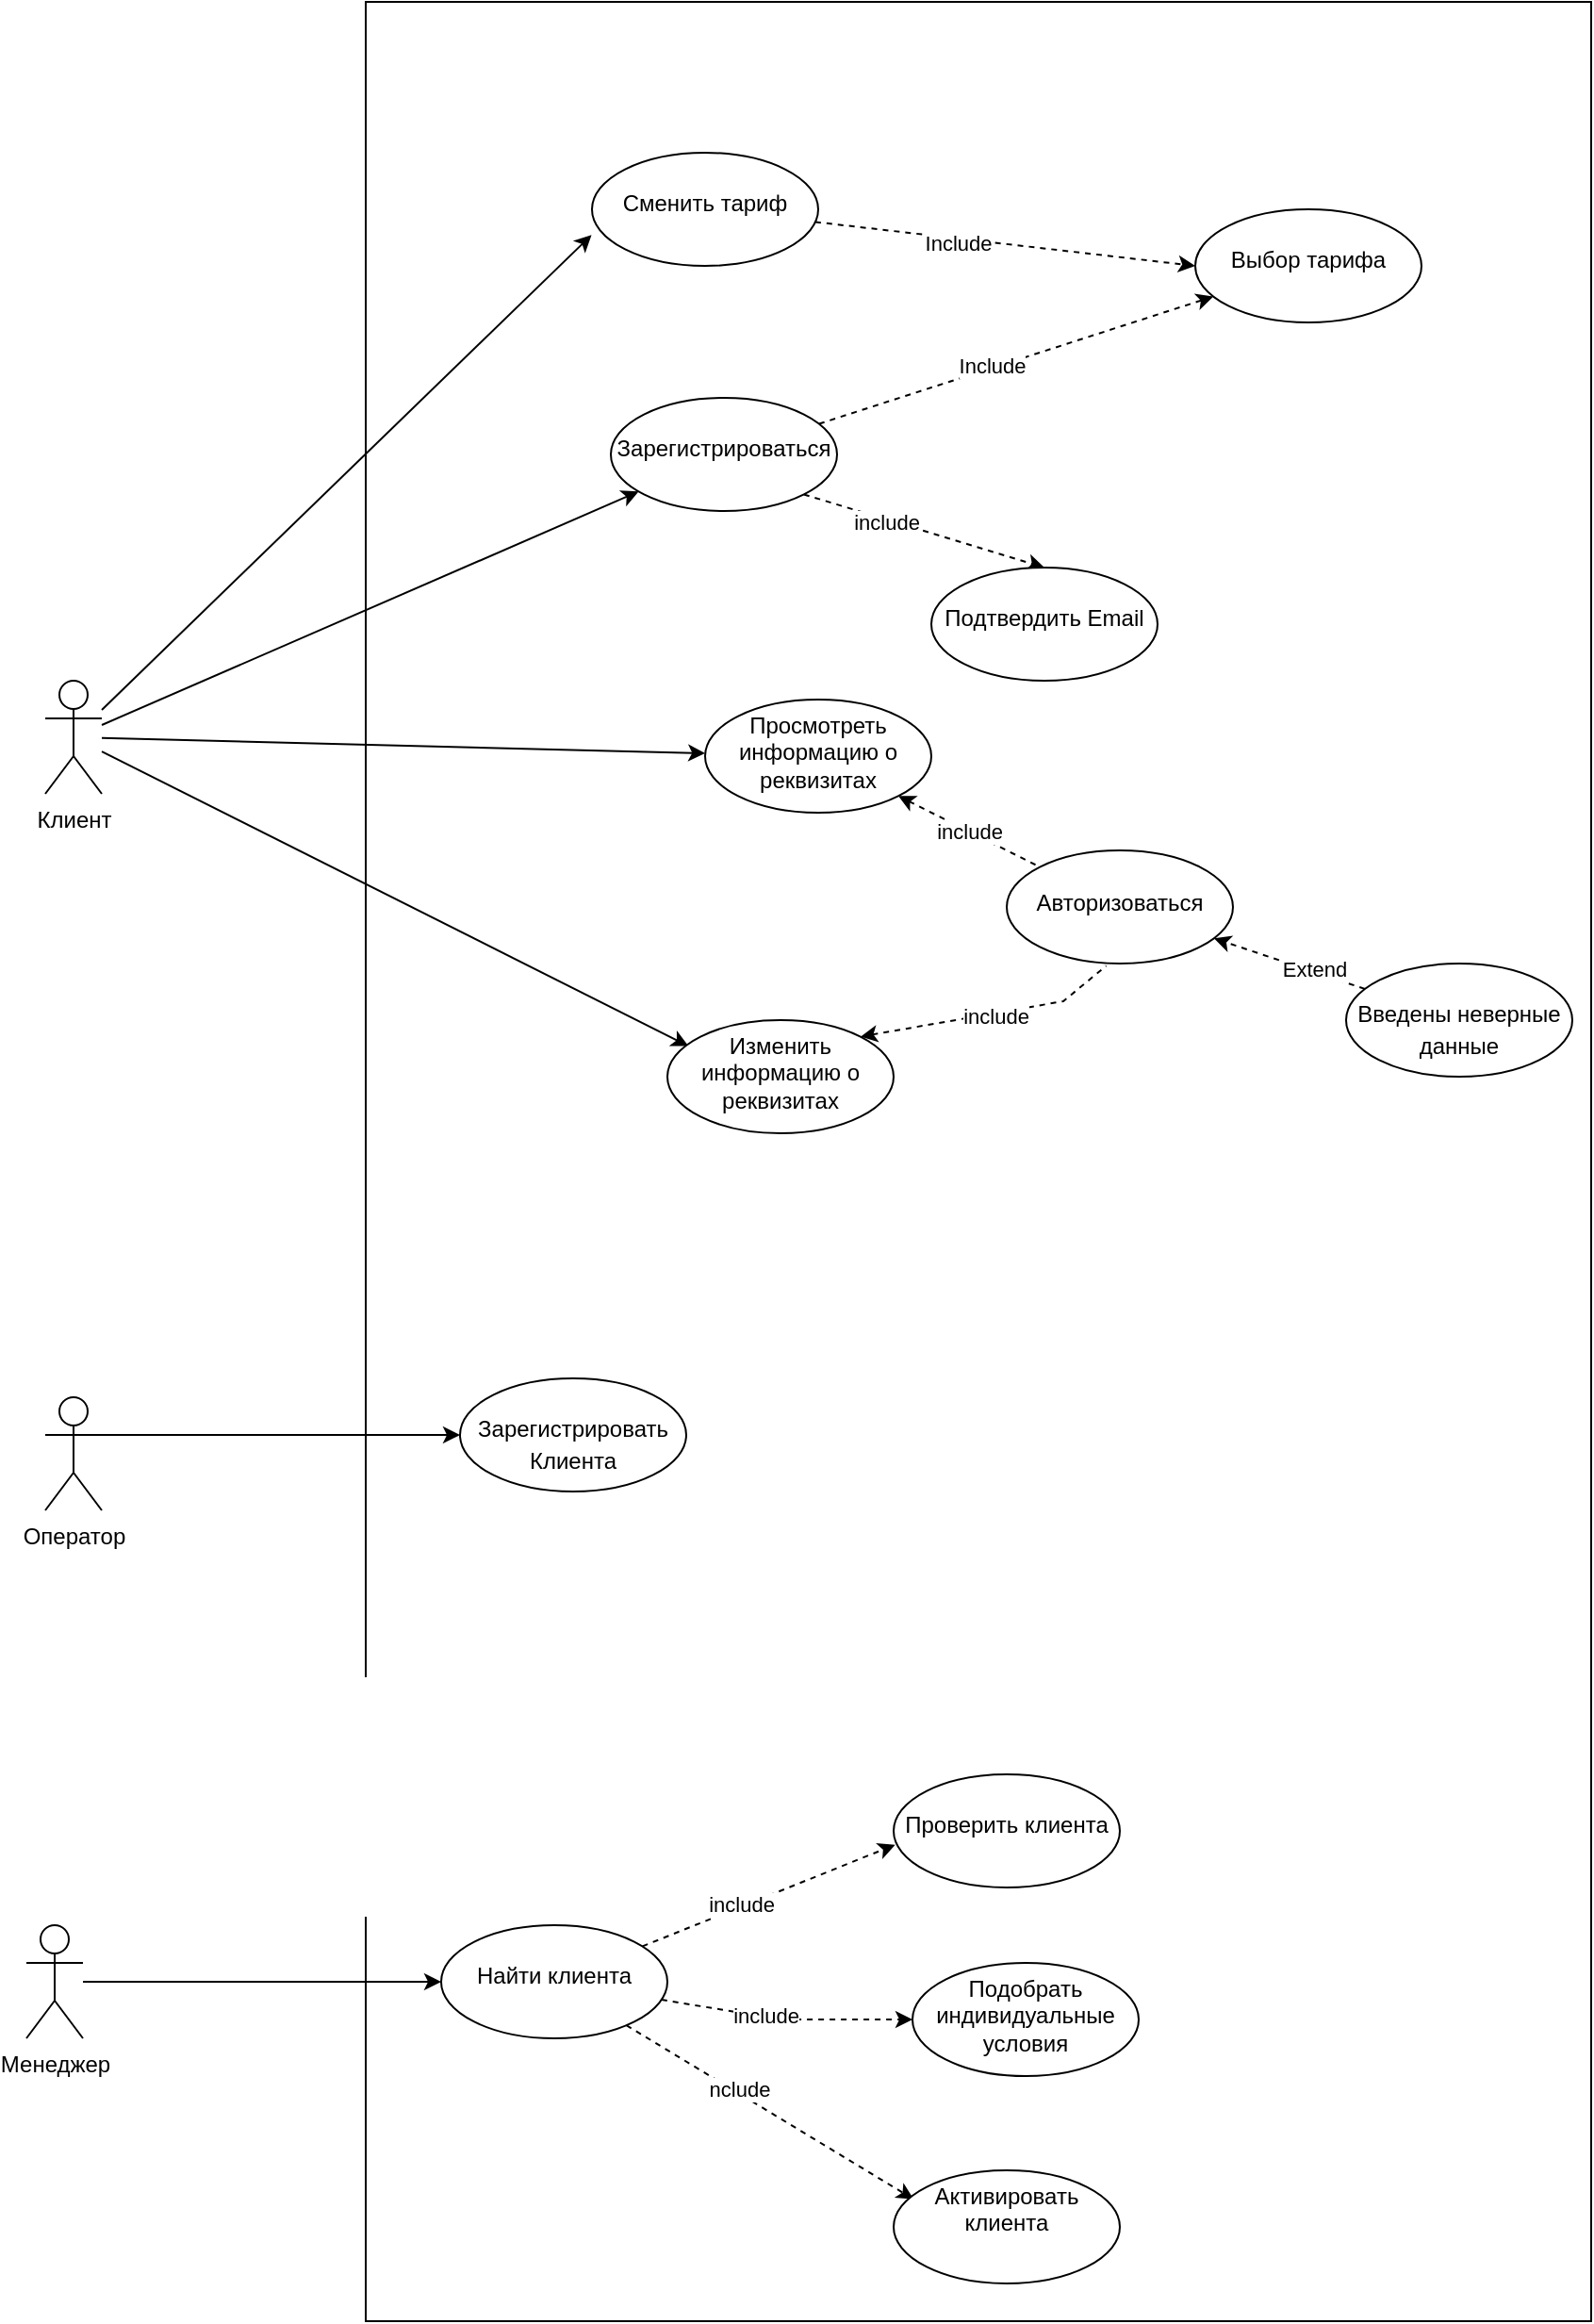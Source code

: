 <mxfile version="17.1.2" type="device"><diagram id="a9EXYD2ulg1YJIizIpeU" name="Page-1"><mxGraphModel dx="2036" dy="1723" grid="1" gridSize="10" guides="1" tooltips="1" connect="1" arrows="1" fold="1" page="1" pageScale="1" pageWidth="827" pageHeight="1169" math="0" shadow="0"><root><mxCell id="0"/><mxCell id="1" parent="0"/><mxCell id="Yv0VqOIOG-ZcNET3ubHc-78" value="" style="rounded=0;whiteSpace=wrap;html=1;" parent="1" vertex="1"><mxGeometry x="150" y="-170" width="650" height="1230" as="geometry"/></mxCell><mxCell id="Yv0VqOIOG-ZcNET3ubHc-3" value="" style="rounded=0;orthogonalLoop=1;jettySize=auto;html=1;" parent="1" source="Yv0VqOIOG-ZcNET3ubHc-1" target="Yv0VqOIOG-ZcNET3ubHc-2" edge="1"><mxGeometry relative="1" as="geometry"/></mxCell><mxCell id="Yv0VqOIOG-ZcNET3ubHc-23" style="edgeStyle=none;rounded=0;orthogonalLoop=1;jettySize=auto;html=1;entryX=0.093;entryY=0.23;entryDx=0;entryDy=0;entryPerimeter=0;" parent="1" source="Yv0VqOIOG-ZcNET3ubHc-1" target="Yv0VqOIOG-ZcNET3ubHc-26" edge="1"><mxGeometry relative="1" as="geometry"><mxPoint x="260" y="320" as="targetPoint"/></mxGeometry></mxCell><mxCell id="Yv0VqOIOG-ZcNET3ubHc-25" value="" style="edgeStyle=none;rounded=0;orthogonalLoop=1;jettySize=auto;html=1;" parent="1" source="Yv0VqOIOG-ZcNET3ubHc-1" target="Yv0VqOIOG-ZcNET3ubHc-37" edge="1"><mxGeometry relative="1" as="geometry"><mxPoint x="330" y="210" as="targetPoint"/></mxGeometry></mxCell><mxCell id="Yv0VqOIOG-ZcNET3ubHc-57" style="edgeStyle=none;rounded=0;orthogonalLoop=1;jettySize=auto;html=1;entryX=-0.002;entryY=0.727;entryDx=0;entryDy=0;entryPerimeter=0;endArrow=classic;endFill=1;" parent="1" source="Yv0VqOIOG-ZcNET3ubHc-1" target="Yv0VqOIOG-ZcNET3ubHc-55" edge="1"><mxGeometry relative="1" as="geometry"/></mxCell><mxCell id="Yv0VqOIOG-ZcNET3ubHc-1" value="Клиент" style="shape=umlActor;verticalLabelPosition=bottom;verticalAlign=top;html=1;outlineConnect=0;" parent="1" vertex="1"><mxGeometry x="-20" y="190" width="30" height="60" as="geometry"/></mxCell><mxCell id="Yv0VqOIOG-ZcNET3ubHc-31" style="edgeStyle=none;rounded=0;orthogonalLoop=1;jettySize=auto;html=1;exitX=1;exitY=1;exitDx=0;exitDy=0;entryX=0.5;entryY=0;entryDx=0;entryDy=0;dashed=1;endArrow=classic;endFill=1;" parent="1" source="Yv0VqOIOG-ZcNET3ubHc-2" target="Yv0VqOIOG-ZcNET3ubHc-22" edge="1"><mxGeometry relative="1" as="geometry"/></mxCell><mxCell id="Yv0VqOIOG-ZcNET3ubHc-32" value="include" style="edgeLabel;html=1;align=center;verticalAlign=middle;resizable=0;points=[];" parent="Yv0VqOIOG-ZcNET3ubHc-31" vertex="1" connectable="0"><mxGeometry x="-0.318" y="-1" relative="1" as="geometry"><mxPoint as="offset"/></mxGeometry></mxCell><mxCell id="Yv0VqOIOG-ZcNET3ubHc-61" style="edgeStyle=none;rounded=0;orthogonalLoop=1;jettySize=auto;html=1;dashed=1;endArrow=classic;endFill=1;" parent="1" source="Yv0VqOIOG-ZcNET3ubHc-2" target="Yv0VqOIOG-ZcNET3ubHc-58" edge="1"><mxGeometry relative="1" as="geometry"/></mxCell><mxCell id="Yv0VqOIOG-ZcNET3ubHc-62" value="Include" style="edgeLabel;html=1;align=center;verticalAlign=middle;resizable=0;points=[];" parent="Yv0VqOIOG-ZcNET3ubHc-61" vertex="1" connectable="0"><mxGeometry x="-0.121" y="1" relative="1" as="geometry"><mxPoint as="offset"/></mxGeometry></mxCell><mxCell id="Yv0VqOIOG-ZcNET3ubHc-2" value="&lt;p style=&quot;line-height: 1.4&quot;&gt;Зарегистрироваться&lt;/p&gt;" style="ellipse;whiteSpace=wrap;html=1;verticalAlign=top;align=center;" parent="1" vertex="1"><mxGeometry x="280" y="40" width="120" height="60" as="geometry"/></mxCell><mxCell id="Yv0VqOIOG-ZcNET3ubHc-17" value="" style="edgeStyle=none;rounded=0;orthogonalLoop=1;jettySize=auto;html=1;exitX=0;exitY=0.333;exitDx=0;exitDy=0;exitPerimeter=0;" parent="1" source="Yv0VqOIOG-ZcNET3ubHc-13" target="Yv0VqOIOG-ZcNET3ubHc-16" edge="1"><mxGeometry relative="1" as="geometry"/></mxCell><mxCell id="Yv0VqOIOG-ZcNET3ubHc-13" value="Оператор" style="shape=umlActor;verticalLabelPosition=bottom;verticalAlign=top;html=1;outlineConnect=0;" parent="1" vertex="1"><mxGeometry x="-20" y="570" width="30" height="60" as="geometry"/></mxCell><mxCell id="Yv0VqOIOG-ZcNET3ubHc-16" value="&lt;p style=&quot;line-height: 1.4&quot;&gt;Зарегистрировать Клиента&lt;/p&gt;" style="ellipse;whiteSpace=wrap;html=1;verticalAlign=top;" parent="1" vertex="1"><mxGeometry x="200" y="560" width="120" height="60" as="geometry"/></mxCell><mxCell id="Yv0VqOIOG-ZcNET3ubHc-28" value="" style="edgeStyle=none;rounded=0;orthogonalLoop=1;jettySize=auto;html=1;" parent="1" source="Yv0VqOIOG-ZcNET3ubHc-20" target="Yv0VqOIOG-ZcNET3ubHc-27" edge="1"><mxGeometry relative="1" as="geometry"/></mxCell><mxCell id="Yv0VqOIOG-ZcNET3ubHc-20" value="Менеджер" style="shape=umlActor;verticalLabelPosition=bottom;verticalAlign=top;html=1;outlineConnect=0;" parent="1" vertex="1"><mxGeometry x="-30" y="850" width="30" height="60" as="geometry"/></mxCell><mxCell id="Yv0VqOIOG-ZcNET3ubHc-22" value="&lt;p style=&quot;line-height: 1.4&quot;&gt;Подтвердить Email&lt;/p&gt;" style="ellipse;whiteSpace=wrap;html=1;verticalAlign=top;align=center;" parent="1" vertex="1"><mxGeometry x="450" y="130" width="120" height="60" as="geometry"/></mxCell><mxCell id="Yv0VqOIOG-ZcNET3ubHc-24" value="&lt;br&gt;Авторизоваться" style="ellipse;whiteSpace=wrap;html=1;verticalAlign=top;" parent="1" vertex="1"><mxGeometry x="490" y="280" width="120" height="60" as="geometry"/></mxCell><mxCell id="Yv0VqOIOG-ZcNET3ubHc-42" style="edgeStyle=none;rounded=0;orthogonalLoop=1;jettySize=auto;html=1;exitX=1;exitY=0;exitDx=0;exitDy=0;entryX=0.44;entryY=1.02;entryDx=0;entryDy=0;entryPerimeter=0;dashed=1;endArrow=none;endFill=0;startArrow=classic;startFill=1;" parent="1" source="Yv0VqOIOG-ZcNET3ubHc-26" target="Yv0VqOIOG-ZcNET3ubHc-24" edge="1"><mxGeometry relative="1" as="geometry"><Array as="points"><mxPoint x="520" y="360"/></Array></mxGeometry></mxCell><mxCell id="Yv0VqOIOG-ZcNET3ubHc-43" value="include" style="edgeLabel;html=1;align=center;verticalAlign=middle;resizable=0;points=[];" parent="Yv0VqOIOG-ZcNET3ubHc-42" vertex="1" connectable="0"><mxGeometry x="0.045" y="-1" relative="1" as="geometry"><mxPoint as="offset"/></mxGeometry></mxCell><mxCell id="Yv0VqOIOG-ZcNET3ubHc-26" value="Изменить информацию о реквизитах" style="ellipse;whiteSpace=wrap;html=1;verticalAlign=top;" parent="1" vertex="1"><mxGeometry x="310" y="370" width="120" height="60" as="geometry"/></mxCell><mxCell id="Yv0VqOIOG-ZcNET3ubHc-69" style="edgeStyle=none;rounded=0;orthogonalLoop=1;jettySize=auto;html=1;entryX=0.993;entryY=0.622;entryDx=0;entryDy=0;entryPerimeter=0;endArrow=classic;endFill=1;dashed=1;" parent="1" source="Yv0VqOIOG-ZcNET3ubHc-27" target="Yv0VqOIOG-ZcNET3ubHc-64" edge="1"><mxGeometry relative="1" as="geometry"/></mxCell><mxCell id="Yv0VqOIOG-ZcNET3ubHc-72" value="include" style="edgeLabel;html=1;align=center;verticalAlign=middle;resizable=0;points=[];" parent="Yv0VqOIOG-ZcNET3ubHc-69" vertex="1" connectable="0"><mxGeometry x="-0.432" y="-4" relative="1" as="geometry"><mxPoint x="12" y="-11" as="offset"/></mxGeometry></mxCell><mxCell id="Yv0VqOIOG-ZcNET3ubHc-70" style="edgeStyle=none;rounded=0;orthogonalLoop=1;jettySize=auto;html=1;entryX=0;entryY=0.5;entryDx=0;entryDy=0;endArrow=classic;endFill=1;dashed=1;" parent="1" source="Yv0VqOIOG-ZcNET3ubHc-27" target="Yv0VqOIOG-ZcNET3ubHc-67" edge="1"><mxGeometry relative="1" as="geometry"><Array as="points"><mxPoint x="370" y="900"/></Array></mxGeometry></mxCell><mxCell id="Yv0VqOIOG-ZcNET3ubHc-73" value="include" style="edgeLabel;html=1;align=center;verticalAlign=middle;resizable=0;points=[];" parent="Yv0VqOIOG-ZcNET3ubHc-70" vertex="1" connectable="0"><mxGeometry x="-0.169" relative="1" as="geometry"><mxPoint y="-1" as="offset"/></mxGeometry></mxCell><mxCell id="Yv0VqOIOG-ZcNET3ubHc-71" style="edgeStyle=none;rounded=0;orthogonalLoop=1;jettySize=auto;html=1;entryX=0.089;entryY=0.256;entryDx=0;entryDy=0;entryPerimeter=0;endArrow=classic;endFill=1;dashed=1;" parent="1" source="Yv0VqOIOG-ZcNET3ubHc-27" target="Yv0VqOIOG-ZcNET3ubHc-29" edge="1"><mxGeometry relative="1" as="geometry"/></mxCell><mxCell id="Yv0VqOIOG-ZcNET3ubHc-74" value="nclude" style="edgeLabel;html=1;align=center;verticalAlign=middle;resizable=0;points=[];" parent="Yv0VqOIOG-ZcNET3ubHc-71" vertex="1" connectable="0"><mxGeometry x="-0.231" y="2" relative="1" as="geometry"><mxPoint as="offset"/></mxGeometry></mxCell><mxCell id="Yv0VqOIOG-ZcNET3ubHc-27" value="&lt;p style=&quot;line-height: 1.4&quot;&gt;Найти клиента&lt;/p&gt;" style="ellipse;whiteSpace=wrap;html=1;verticalAlign=top;" parent="1" vertex="1"><mxGeometry x="190" y="850" width="120" height="60" as="geometry"/></mxCell><mxCell id="Yv0VqOIOG-ZcNET3ubHc-29" value="Активировать клиента" style="ellipse;whiteSpace=wrap;html=1;verticalAlign=top;" parent="1" vertex="1"><mxGeometry x="430" y="980" width="120" height="60" as="geometry"/></mxCell><mxCell id="Yv0VqOIOG-ZcNET3ubHc-40" style="edgeStyle=none;rounded=0;orthogonalLoop=1;jettySize=auto;html=1;dashed=1;endArrow=none;endFill=0;startArrow=classic;startFill=1;" parent="1" source="Yv0VqOIOG-ZcNET3ubHc-37" target="Yv0VqOIOG-ZcNET3ubHc-24" edge="1"><mxGeometry relative="1" as="geometry"/></mxCell><mxCell id="Yv0VqOIOG-ZcNET3ubHc-41" value="include" style="edgeLabel;html=1;align=center;verticalAlign=middle;resizable=0;points=[];" parent="Yv0VqOIOG-ZcNET3ubHc-40" vertex="1" connectable="0"><mxGeometry x="0.31" y="-2" relative="1" as="geometry"><mxPoint x="-11" y="-8" as="offset"/></mxGeometry></mxCell><mxCell id="Yv0VqOIOG-ZcNET3ubHc-37" value="&lt;span&gt;Просмотреть информацию о реквизитах&lt;/span&gt;" style="ellipse;whiteSpace=wrap;html=1;verticalAlign=top;" parent="1" vertex="1"><mxGeometry x="330" y="200" width="120" height="60" as="geometry"/></mxCell><mxCell id="Yv0VqOIOG-ZcNET3ubHc-48" style="edgeStyle=none;rounded=0;orthogonalLoop=1;jettySize=auto;html=1;dashed=1;endArrow=classic;endFill=1;" parent="1" source="Yv0VqOIOG-ZcNET3ubHc-47" target="Yv0VqOIOG-ZcNET3ubHc-24" edge="1"><mxGeometry relative="1" as="geometry"/></mxCell><mxCell id="Yv0VqOIOG-ZcNET3ubHc-52" value="Extend" style="edgeLabel;html=1;align=center;verticalAlign=middle;resizable=0;points=[];" parent="Yv0VqOIOG-ZcNET3ubHc-48" vertex="1" connectable="0"><mxGeometry x="-0.311" y="-2" relative="1" as="geometry"><mxPoint as="offset"/></mxGeometry></mxCell><mxCell id="Yv0VqOIOG-ZcNET3ubHc-47" value="&lt;p style=&quot;line-height: 1.4&quot;&gt;Введены неверные данные&lt;/p&gt;" style="ellipse;whiteSpace=wrap;html=1;verticalAlign=top;" parent="1" vertex="1"><mxGeometry x="670" y="340" width="120" height="60" as="geometry"/></mxCell><mxCell id="Yv0VqOIOG-ZcNET3ubHc-59" style="edgeStyle=none;rounded=0;orthogonalLoop=1;jettySize=auto;html=1;entryX=0;entryY=0.5;entryDx=0;entryDy=0;endArrow=classic;endFill=1;dashed=1;" parent="1" source="Yv0VqOIOG-ZcNET3ubHc-55" target="Yv0VqOIOG-ZcNET3ubHc-58" edge="1"><mxGeometry relative="1" as="geometry"/></mxCell><mxCell id="Yv0VqOIOG-ZcNET3ubHc-60" value="Include" style="edgeLabel;html=1;align=center;verticalAlign=middle;resizable=0;points=[];" parent="Yv0VqOIOG-ZcNET3ubHc-59" vertex="1" connectable="0"><mxGeometry x="-0.247" y="-2" relative="1" as="geometry"><mxPoint as="offset"/></mxGeometry></mxCell><mxCell id="Yv0VqOIOG-ZcNET3ubHc-55" value="&lt;p style=&quot;line-height: 1.4&quot;&gt;Сменить тариф&lt;/p&gt;" style="ellipse;whiteSpace=wrap;html=1;verticalAlign=top;" parent="1" vertex="1"><mxGeometry x="270" y="-90" width="120" height="60" as="geometry"/></mxCell><mxCell id="Yv0VqOIOG-ZcNET3ubHc-58" value="&lt;p style=&quot;line-height: 1.4&quot;&gt;Выбор тарифа&lt;/p&gt;" style="ellipse;whiteSpace=wrap;html=1;verticalAlign=top;" parent="1" vertex="1"><mxGeometry x="590" y="-60" width="120" height="60" as="geometry"/></mxCell><mxCell id="Yv0VqOIOG-ZcNET3ubHc-64" value="&lt;p style=&quot;line-height: 1.4&quot;&gt;Проверить клиента&lt;/p&gt;" style="ellipse;whiteSpace=wrap;html=1;verticalAlign=top;flipH=1;" parent="1" vertex="1"><mxGeometry x="430" y="770" width="120" height="60" as="geometry"/></mxCell><mxCell id="Yv0VqOIOG-ZcNET3ubHc-67" value="Подобрать индивидуальные условия" style="ellipse;whiteSpace=wrap;html=1;verticalAlign=top;" parent="1" vertex="1"><mxGeometry x="440" y="870" width="120" height="60" as="geometry"/></mxCell></root></mxGraphModel></diagram></mxfile>